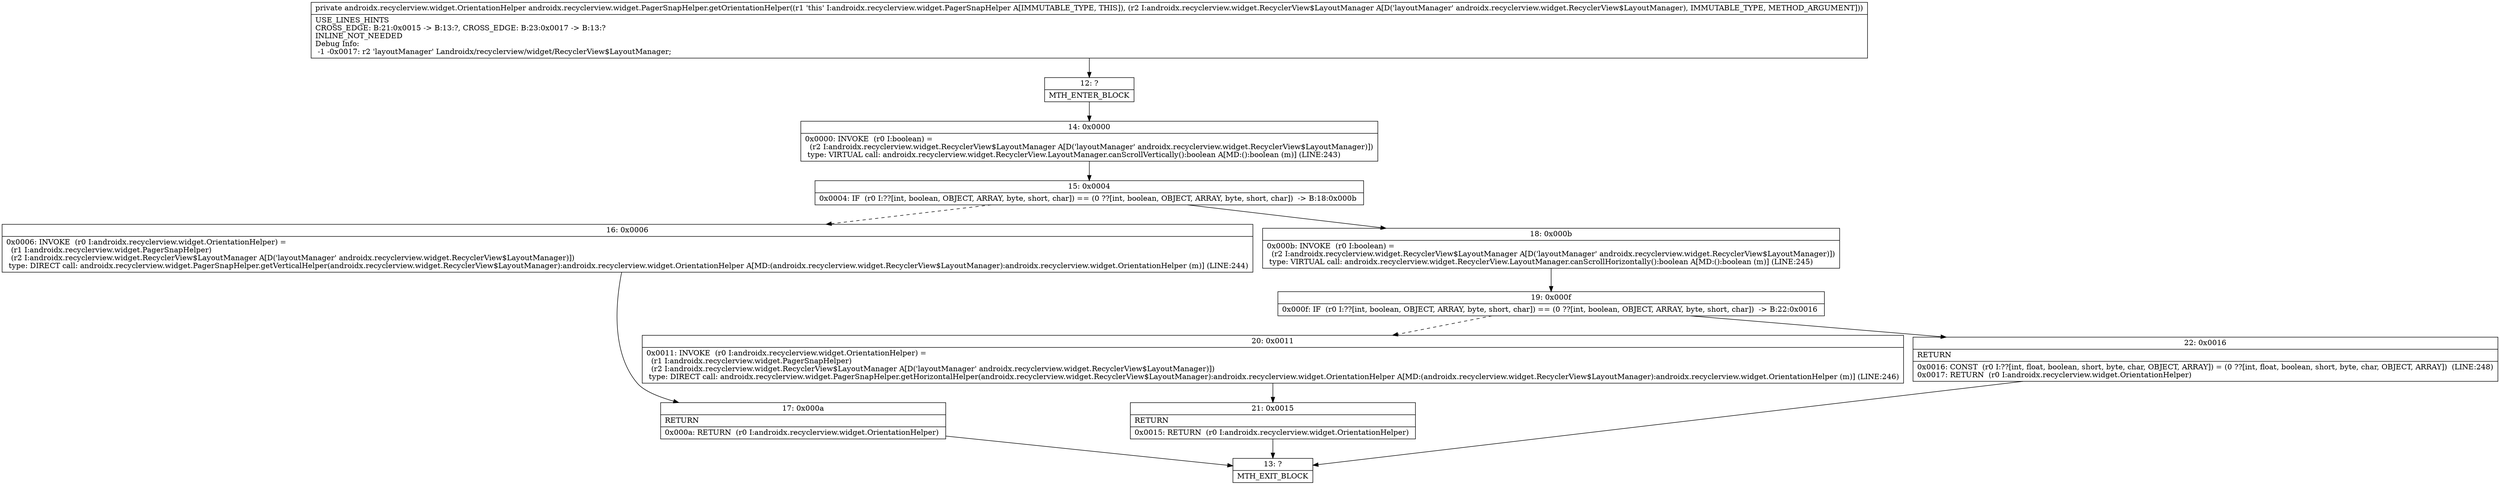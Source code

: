 digraph "CFG forandroidx.recyclerview.widget.PagerSnapHelper.getOrientationHelper(Landroidx\/recyclerview\/widget\/RecyclerView$LayoutManager;)Landroidx\/recyclerview\/widget\/OrientationHelper;" {
Node_12 [shape=record,label="{12\:\ ?|MTH_ENTER_BLOCK\l}"];
Node_14 [shape=record,label="{14\:\ 0x0000|0x0000: INVOKE  (r0 I:boolean) = \l  (r2 I:androidx.recyclerview.widget.RecyclerView$LayoutManager A[D('layoutManager' androidx.recyclerview.widget.RecyclerView$LayoutManager)])\l type: VIRTUAL call: androidx.recyclerview.widget.RecyclerView.LayoutManager.canScrollVertically():boolean A[MD:():boolean (m)] (LINE:243)\l}"];
Node_15 [shape=record,label="{15\:\ 0x0004|0x0004: IF  (r0 I:??[int, boolean, OBJECT, ARRAY, byte, short, char]) == (0 ??[int, boolean, OBJECT, ARRAY, byte, short, char])  \-\> B:18:0x000b \l}"];
Node_16 [shape=record,label="{16\:\ 0x0006|0x0006: INVOKE  (r0 I:androidx.recyclerview.widget.OrientationHelper) = \l  (r1 I:androidx.recyclerview.widget.PagerSnapHelper)\l  (r2 I:androidx.recyclerview.widget.RecyclerView$LayoutManager A[D('layoutManager' androidx.recyclerview.widget.RecyclerView$LayoutManager)])\l type: DIRECT call: androidx.recyclerview.widget.PagerSnapHelper.getVerticalHelper(androidx.recyclerview.widget.RecyclerView$LayoutManager):androidx.recyclerview.widget.OrientationHelper A[MD:(androidx.recyclerview.widget.RecyclerView$LayoutManager):androidx.recyclerview.widget.OrientationHelper (m)] (LINE:244)\l}"];
Node_17 [shape=record,label="{17\:\ 0x000a|RETURN\l|0x000a: RETURN  (r0 I:androidx.recyclerview.widget.OrientationHelper) \l}"];
Node_13 [shape=record,label="{13\:\ ?|MTH_EXIT_BLOCK\l}"];
Node_18 [shape=record,label="{18\:\ 0x000b|0x000b: INVOKE  (r0 I:boolean) = \l  (r2 I:androidx.recyclerview.widget.RecyclerView$LayoutManager A[D('layoutManager' androidx.recyclerview.widget.RecyclerView$LayoutManager)])\l type: VIRTUAL call: androidx.recyclerview.widget.RecyclerView.LayoutManager.canScrollHorizontally():boolean A[MD:():boolean (m)] (LINE:245)\l}"];
Node_19 [shape=record,label="{19\:\ 0x000f|0x000f: IF  (r0 I:??[int, boolean, OBJECT, ARRAY, byte, short, char]) == (0 ??[int, boolean, OBJECT, ARRAY, byte, short, char])  \-\> B:22:0x0016 \l}"];
Node_20 [shape=record,label="{20\:\ 0x0011|0x0011: INVOKE  (r0 I:androidx.recyclerview.widget.OrientationHelper) = \l  (r1 I:androidx.recyclerview.widget.PagerSnapHelper)\l  (r2 I:androidx.recyclerview.widget.RecyclerView$LayoutManager A[D('layoutManager' androidx.recyclerview.widget.RecyclerView$LayoutManager)])\l type: DIRECT call: androidx.recyclerview.widget.PagerSnapHelper.getHorizontalHelper(androidx.recyclerview.widget.RecyclerView$LayoutManager):androidx.recyclerview.widget.OrientationHelper A[MD:(androidx.recyclerview.widget.RecyclerView$LayoutManager):androidx.recyclerview.widget.OrientationHelper (m)] (LINE:246)\l}"];
Node_21 [shape=record,label="{21\:\ 0x0015|RETURN\l|0x0015: RETURN  (r0 I:androidx.recyclerview.widget.OrientationHelper) \l}"];
Node_22 [shape=record,label="{22\:\ 0x0016|RETURN\l|0x0016: CONST  (r0 I:??[int, float, boolean, short, byte, char, OBJECT, ARRAY]) = (0 ??[int, float, boolean, short, byte, char, OBJECT, ARRAY])  (LINE:248)\l0x0017: RETURN  (r0 I:androidx.recyclerview.widget.OrientationHelper) \l}"];
MethodNode[shape=record,label="{private androidx.recyclerview.widget.OrientationHelper androidx.recyclerview.widget.PagerSnapHelper.getOrientationHelper((r1 'this' I:androidx.recyclerview.widget.PagerSnapHelper A[IMMUTABLE_TYPE, THIS]), (r2 I:androidx.recyclerview.widget.RecyclerView$LayoutManager A[D('layoutManager' androidx.recyclerview.widget.RecyclerView$LayoutManager), IMMUTABLE_TYPE, METHOD_ARGUMENT]))  | USE_LINES_HINTS\lCROSS_EDGE: B:21:0x0015 \-\> B:13:?, CROSS_EDGE: B:23:0x0017 \-\> B:13:?\lINLINE_NOT_NEEDED\lDebug Info:\l  \-1 \-0x0017: r2 'layoutManager' Landroidx\/recyclerview\/widget\/RecyclerView$LayoutManager;\l}"];
MethodNode -> Node_12;Node_12 -> Node_14;
Node_14 -> Node_15;
Node_15 -> Node_16[style=dashed];
Node_15 -> Node_18;
Node_16 -> Node_17;
Node_17 -> Node_13;
Node_18 -> Node_19;
Node_19 -> Node_20[style=dashed];
Node_19 -> Node_22;
Node_20 -> Node_21;
Node_21 -> Node_13;
Node_22 -> Node_13;
}

